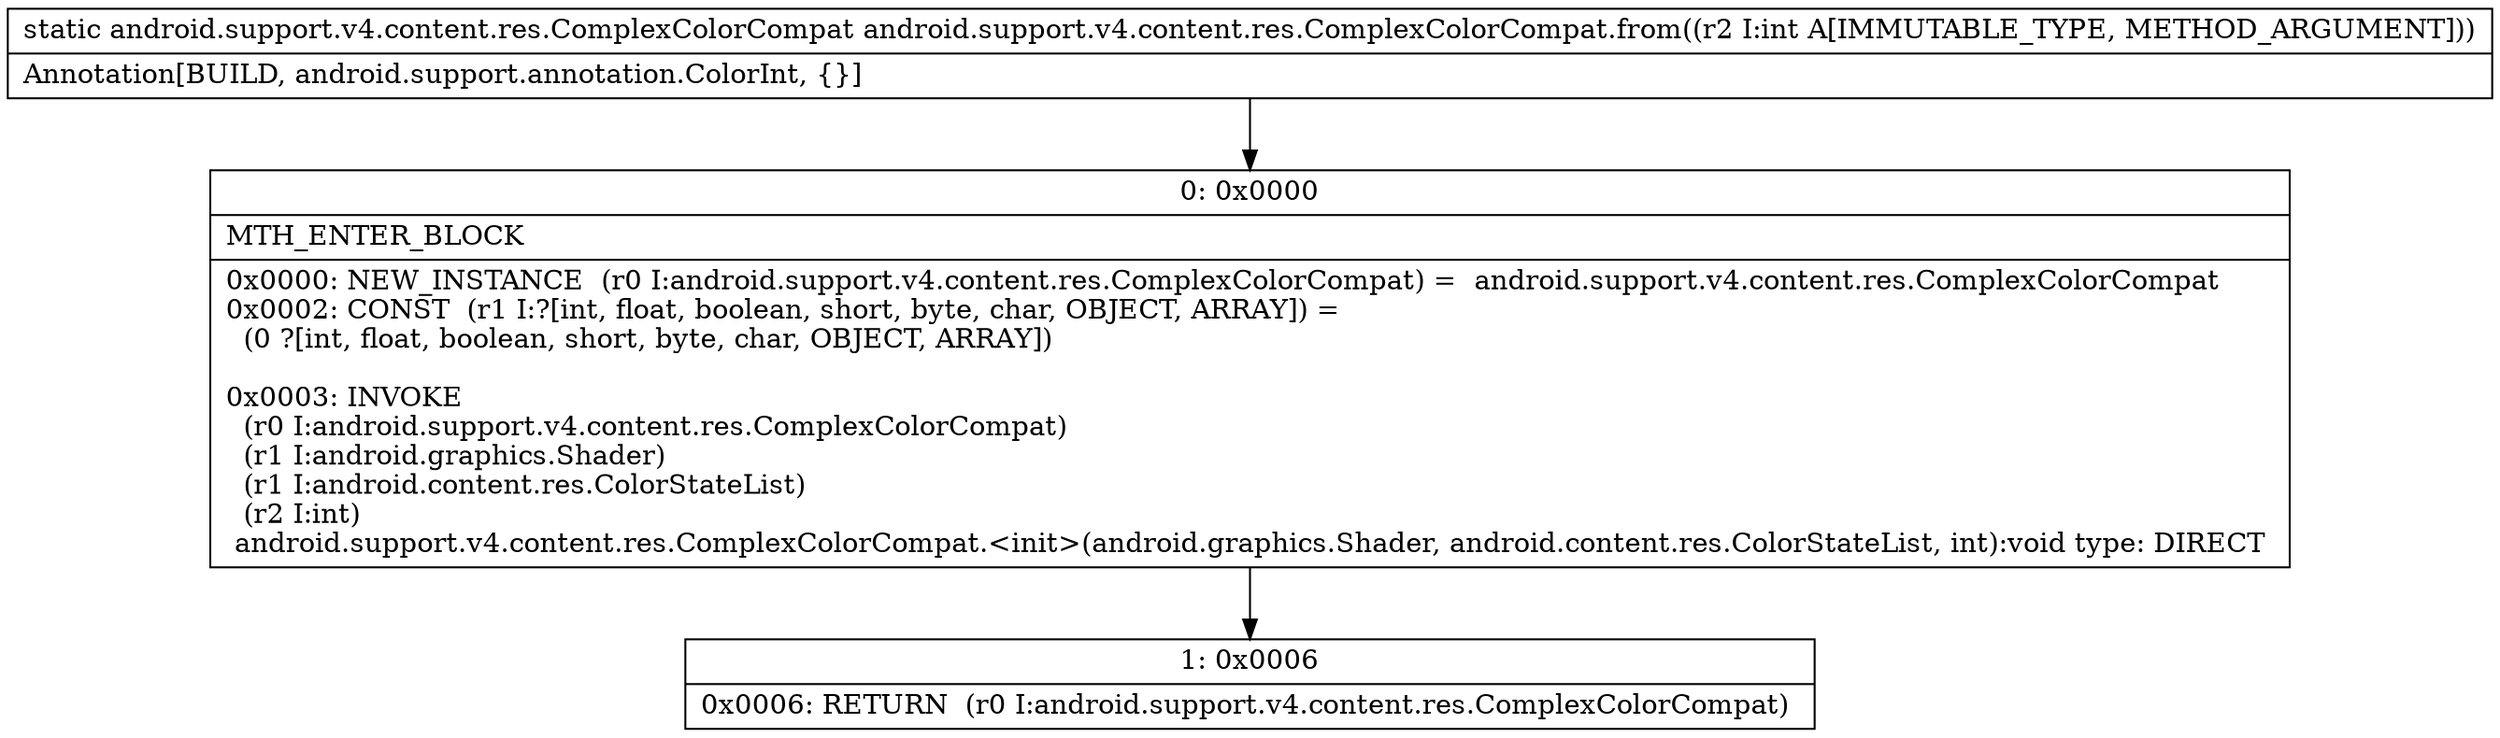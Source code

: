 digraph "CFG forandroid.support.v4.content.res.ComplexColorCompat.from(I)Landroid\/support\/v4\/content\/res\/ComplexColorCompat;" {
Node_0 [shape=record,label="{0\:\ 0x0000|MTH_ENTER_BLOCK\l|0x0000: NEW_INSTANCE  (r0 I:android.support.v4.content.res.ComplexColorCompat) =  android.support.v4.content.res.ComplexColorCompat \l0x0002: CONST  (r1 I:?[int, float, boolean, short, byte, char, OBJECT, ARRAY]) = \l  (0 ?[int, float, boolean, short, byte, char, OBJECT, ARRAY])\l \l0x0003: INVOKE  \l  (r0 I:android.support.v4.content.res.ComplexColorCompat)\l  (r1 I:android.graphics.Shader)\l  (r1 I:android.content.res.ColorStateList)\l  (r2 I:int)\l android.support.v4.content.res.ComplexColorCompat.\<init\>(android.graphics.Shader, android.content.res.ColorStateList, int):void type: DIRECT \l}"];
Node_1 [shape=record,label="{1\:\ 0x0006|0x0006: RETURN  (r0 I:android.support.v4.content.res.ComplexColorCompat) \l}"];
MethodNode[shape=record,label="{static android.support.v4.content.res.ComplexColorCompat android.support.v4.content.res.ComplexColorCompat.from((r2 I:int A[IMMUTABLE_TYPE, METHOD_ARGUMENT]))  | Annotation[BUILD, android.support.annotation.ColorInt, \{\}]\l}"];
MethodNode -> Node_0;
Node_0 -> Node_1;
}

